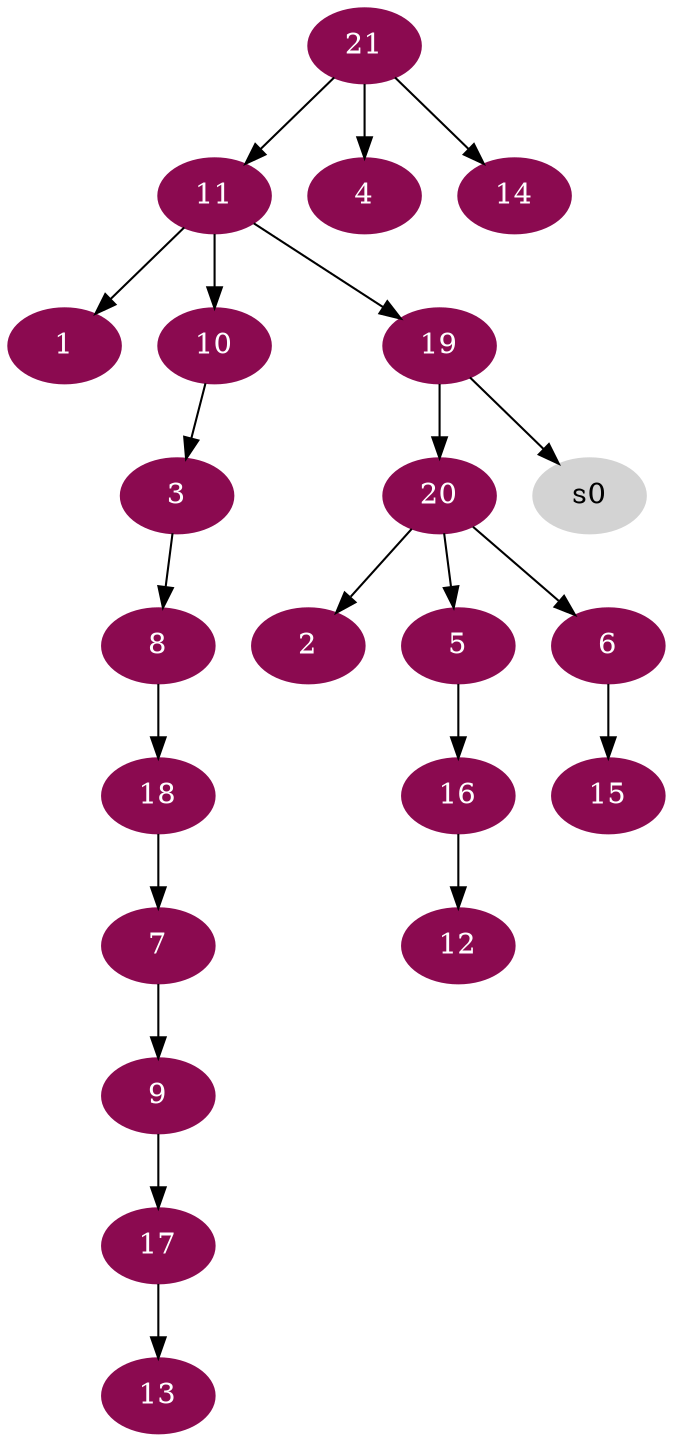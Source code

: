 digraph G {
node [color=deeppink4, style=filled, fontcolor=white];
11 -> 1;
20 -> 2;
10 -> 3;
21 -> 4;
20 -> 5;
20 -> 6;
18 -> 7;
3 -> 8;
7 -> 9;
11 -> 10;
21 -> 11;
16 -> 12;
17 -> 13;
21 -> 14;
6 -> 15;
5 -> 16;
9 -> 17;
8 -> 18;
11 -> 19;
19 -> 20;
node [color=lightgrey, style=filled, fontcolor=black];
19 -> s0;
}
